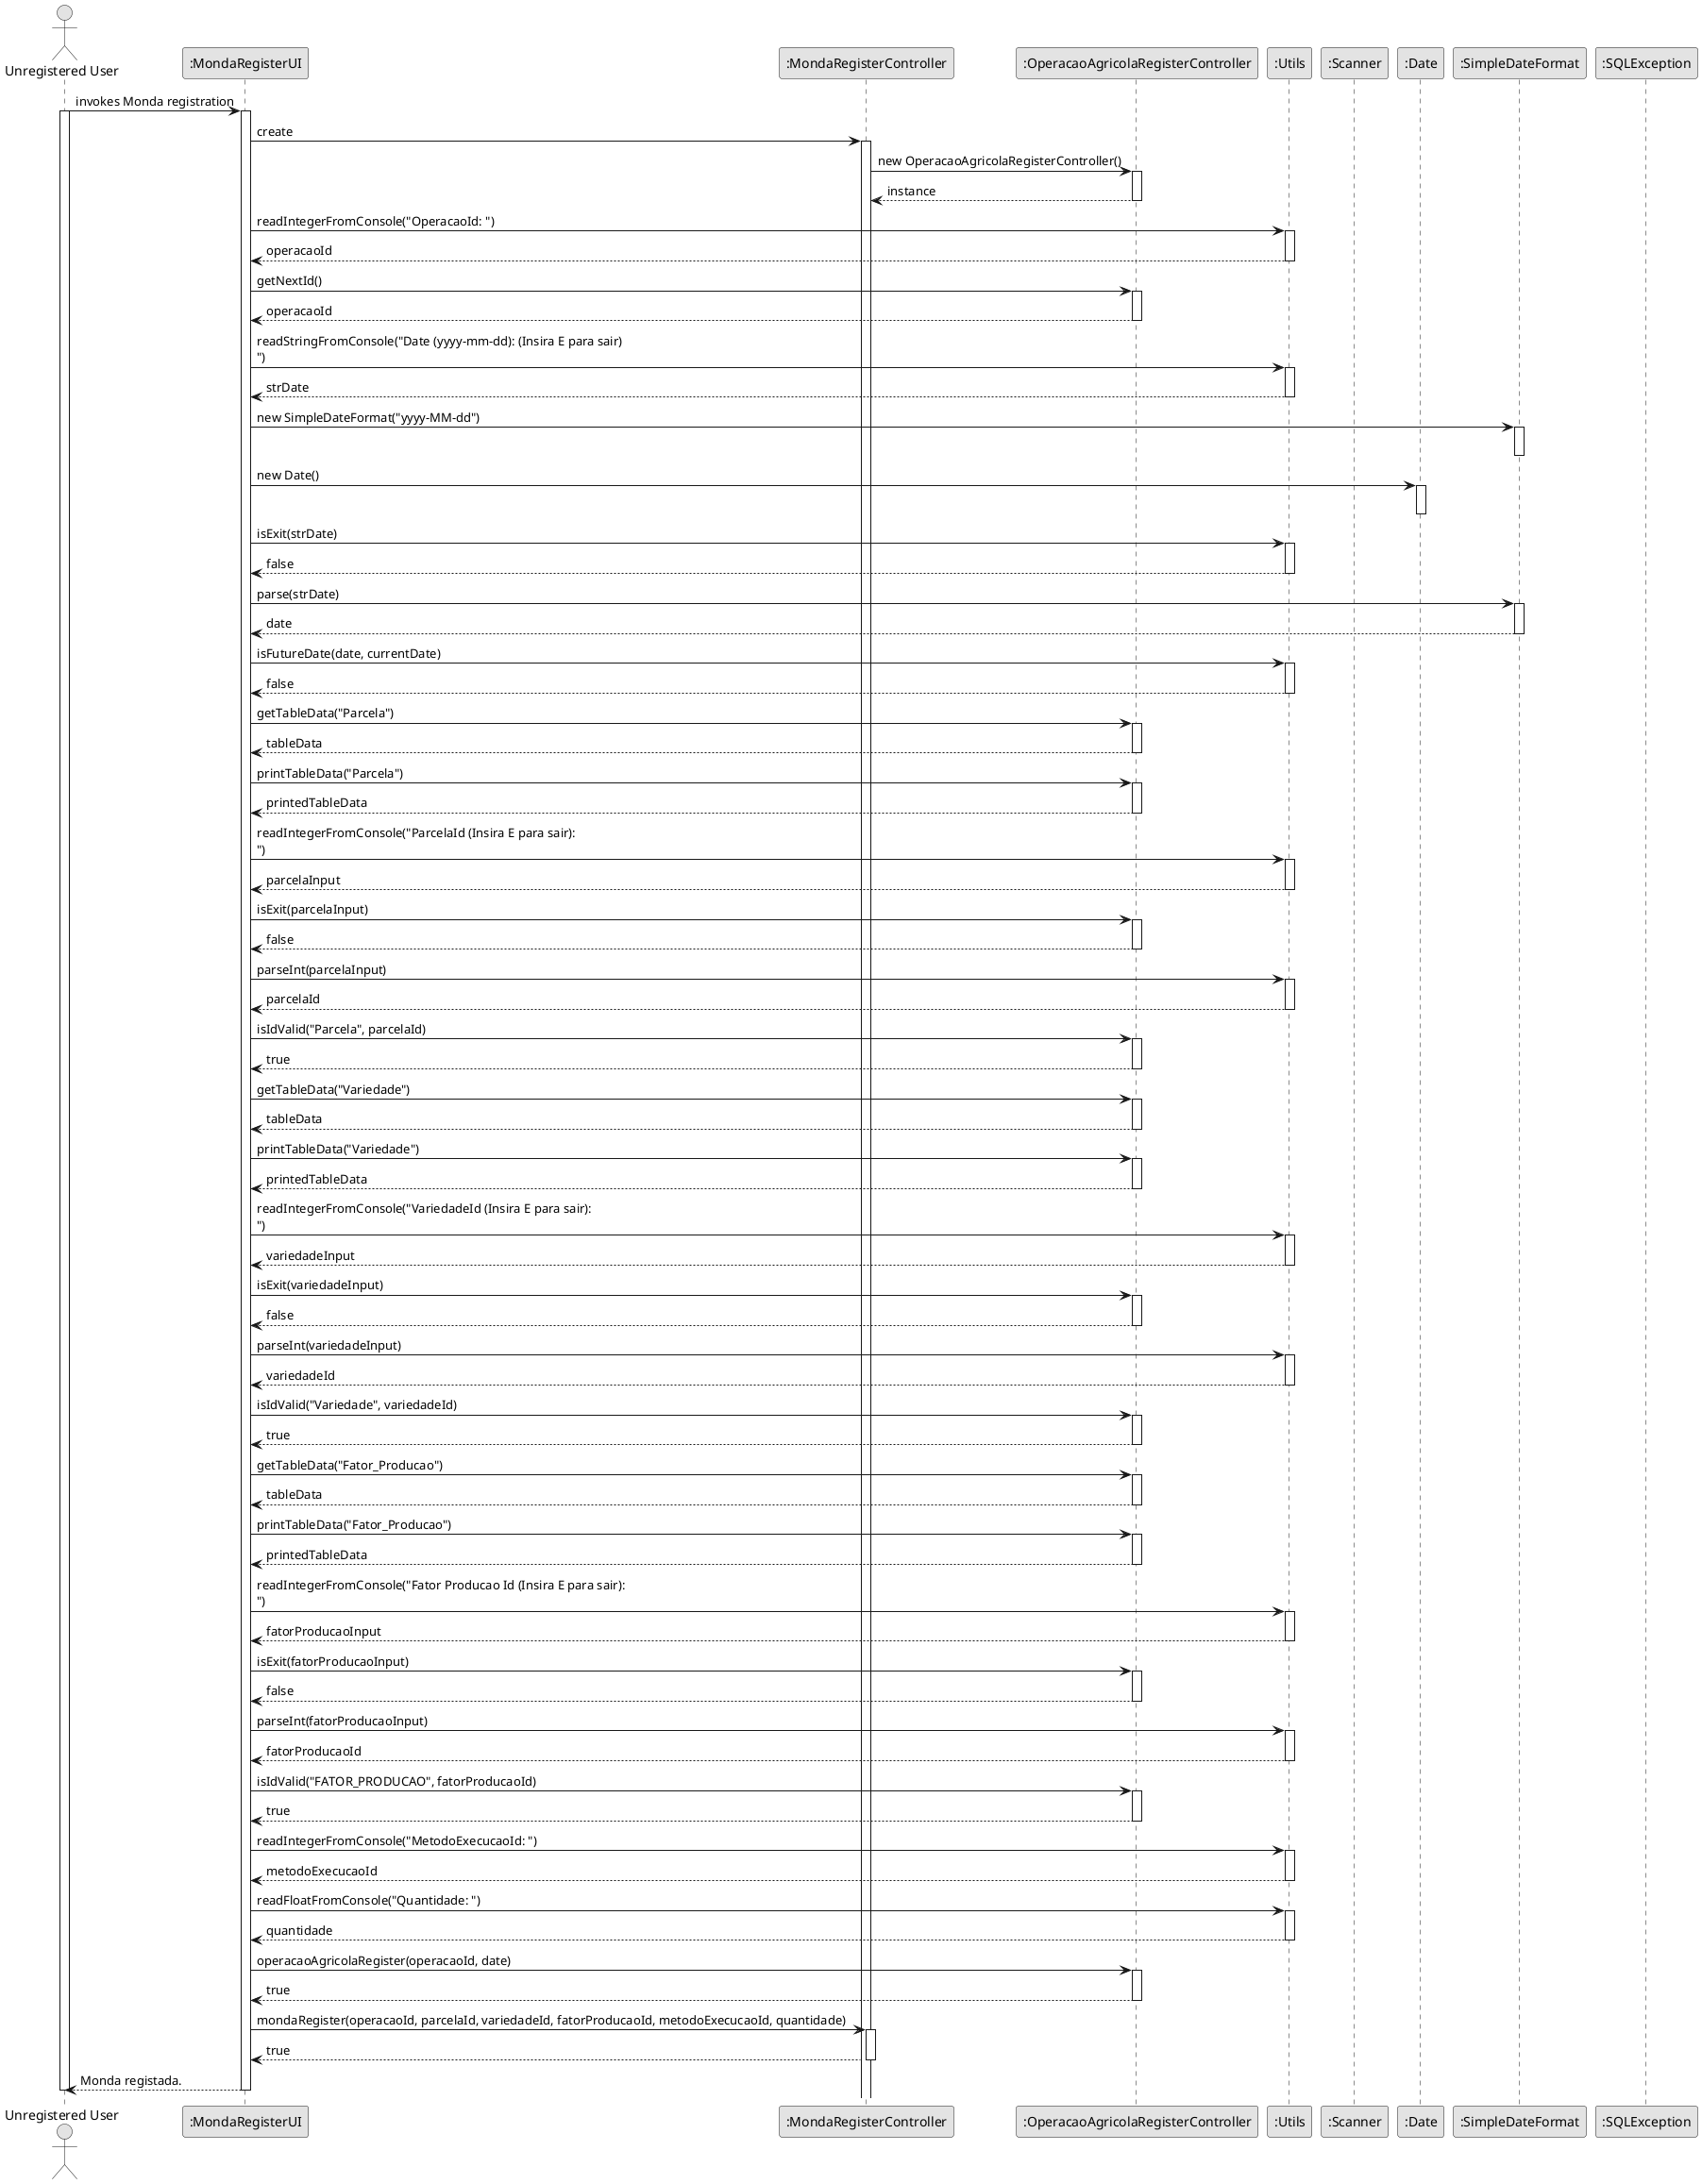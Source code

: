 @startuml
skinparam monochrome true
skinparam packageStyle rectangle
skinparam shadowing false

actor "Unregistered User" as User
participant ":MondaRegisterUI" as UI
participant ":MondaRegisterController" as CTRL
participant ":OperacaoAgricolaRegisterController" as OperacaoController
participant ":Utils" as Utils
participant ":Scanner" as Scanner
participant ":Date" as Date
participant ":SimpleDateFormat" as SimpleDateFormat
participant ":SQLException" as SQLException

User -> UI : invokes Monda registration
activate User
activate UI
UI -> CTRL : create
activate CTRL
CTRL -> OperacaoController : new OperacaoAgricolaRegisterController()
activate OperacaoController
OperacaoController --> CTRL : instance
deactivate OperacaoController

UI -> Utils : readIntegerFromConsole("OperacaoId: ")
activate Utils
Utils --> UI : operacaoId
deactivate Utils

UI -> OperacaoController : getNextId()
activate OperacaoController
OperacaoController --> UI : operacaoId
deactivate OperacaoController

UI -> Utils : readStringFromConsole("Date (yyyy-mm-dd): (Insira E para sair) \n")
activate Utils
Utils --> UI : strDate
deactivate Utils

UI -> SimpleDateFormat : new SimpleDateFormat("yyyy-MM-dd")
activate SimpleDateFormat
deactivate SimpleDateFormat

UI -> Date : new Date()
activate Date
deactivate Date

UI -> Utils : isExit(strDate)
activate Utils
Utils --> UI : false
deactivate Utils

UI -> SimpleDateFormat : parse(strDate)
activate SimpleDateFormat
SimpleDateFormat --> UI : date
deactivate SimpleDateFormat

UI -> Utils : isFutureDate(date, currentDate)
activate Utils
Utils --> UI : false
deactivate Utils

UI -> OperacaoController : getTableData("Parcela")
activate OperacaoController
OperacaoController --> UI : tableData
deactivate OperacaoController

UI -> OperacaoController : printTableData("Parcela")
activate OperacaoController
OperacaoController --> UI : printedTableData
deactivate OperacaoController

UI -> Utils : readIntegerFromConsole("ParcelaId (Insira E para sair): \n")
activate Utils
Utils --> UI : parcelaInput
deactivate Utils

UI -> OperacaoController : isExit(parcelaInput)
activate OperacaoController
OperacaoController --> UI : false
deactivate OperacaoController

UI -> Utils : parseInt(parcelaInput)
activate Utils
Utils --> UI : parcelaId
deactivate Utils

UI -> OperacaoController : isIdValid("Parcela", parcelaId)
activate OperacaoController
OperacaoController --> UI : true
deactivate OperacaoController

UI -> OperacaoController : getTableData("Variedade")
activate OperacaoController
OperacaoController --> UI : tableData
deactivate OperacaoController

UI -> OperacaoController : printTableData("Variedade")
activate OperacaoController
OperacaoController --> UI : printedTableData
deactivate OperacaoController

UI -> Utils : readIntegerFromConsole("VariedadeId (Insira E para sair): \n")
activate Utils
Utils --> UI : variedadeInput
deactivate Utils

UI -> OperacaoController : isExit(variedadeInput)
activate OperacaoController
OperacaoController --> UI : false
deactivate OperacaoController

UI -> Utils : parseInt(variedadeInput)
activate Utils
Utils --> UI : variedadeId
deactivate Utils

UI -> OperacaoController : isIdValid("Variedade", variedadeId)
activate OperacaoController
OperacaoController --> UI : true
deactivate OperacaoController

UI -> OperacaoController : getTableData("Fator_Producao")
activate OperacaoController
OperacaoController --> UI : tableData
deactivate OperacaoController

UI -> OperacaoController : printTableData("Fator_Producao")
activate OperacaoController
OperacaoController --> UI : printedTableData
deactivate OperacaoController

UI -> Utils : readIntegerFromConsole("Fator Producao Id (Insira E para sair): \n")
activate Utils
Utils --> UI : fatorProducaoInput
deactivate Utils

UI -> OperacaoController : isExit(fatorProducaoInput)
activate OperacaoController
OperacaoController --> UI : false
deactivate OperacaoController

UI -> Utils : parseInt(fatorProducaoInput)
activate Utils
Utils --> UI : fatorProducaoId
deactivate Utils

UI -> OperacaoController : isIdValid("FATOR_PRODUCAO", fatorProducaoId)
activate OperacaoController
OperacaoController --> UI : true
deactivate OperacaoController

UI -> Utils : readIntegerFromConsole("MetodoExecucaoId: ")
activate Utils
Utils --> UI : metodoExecucaoId
deactivate Utils

UI -> Utils : readFloatFromConsole("Quantidade: ")
activate Utils
Utils --> UI : quantidade
deactivate Utils

UI -> OperacaoController : operacaoAgricolaRegister(operacaoId, date)
activate OperacaoController
OperacaoController --> UI : true
deactivate OperacaoController

UI -> CTRL : mondaRegister(operacaoId, parcelaId, variedadeId, fatorProducaoId, metodoExecucaoId, quantidade)
activate CTRL
CTRL --> UI : true
deactivate CTRL

UI --> User : Monda registada.
deactivate UI
deactivate User

@enduml
